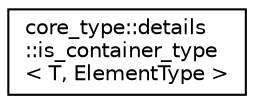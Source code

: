 digraph "Graphical Class Hierarchy"
{
 // LATEX_PDF_SIZE
  edge [fontname="Helvetica",fontsize="10",labelfontname="Helvetica",labelfontsize="10"];
  node [fontname="Helvetica",fontsize="10",shape=record];
  rankdir="LR";
  Node0 [label="core_type::details\l::is_container_type\l\< T, ElementType \>",height=0.2,width=0.4,color="black", fillcolor="white", style="filled",URL="$structcore__type_1_1details_1_1is__container__type.html",tooltip="Check if the element type is not a specialization of Span, Container is not a specialization of Array..."];
}
